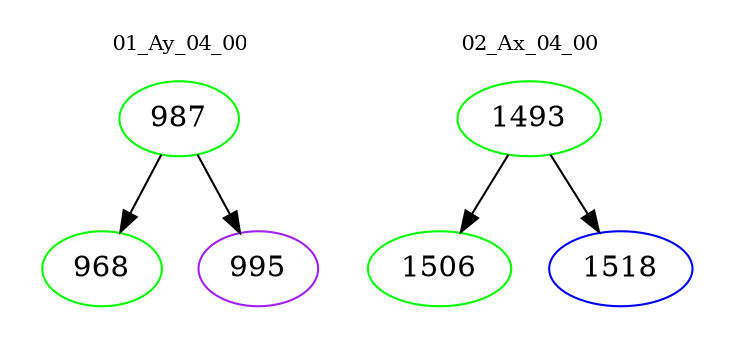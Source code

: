 digraph{
subgraph cluster_0 {
color = white
label = "01_Ay_04_00";
fontsize=10;
T0_987 [label="987", color="green"]
T0_987 -> T0_968 [color="black"]
T0_968 [label="968", color="green"]
T0_987 -> T0_995 [color="black"]
T0_995 [label="995", color="purple"]
}
subgraph cluster_1 {
color = white
label = "02_Ax_04_00";
fontsize=10;
T1_1493 [label="1493", color="green"]
T1_1493 -> T1_1506 [color="black"]
T1_1506 [label="1506", color="green"]
T1_1493 -> T1_1518 [color="black"]
T1_1518 [label="1518", color="blue"]
}
}
